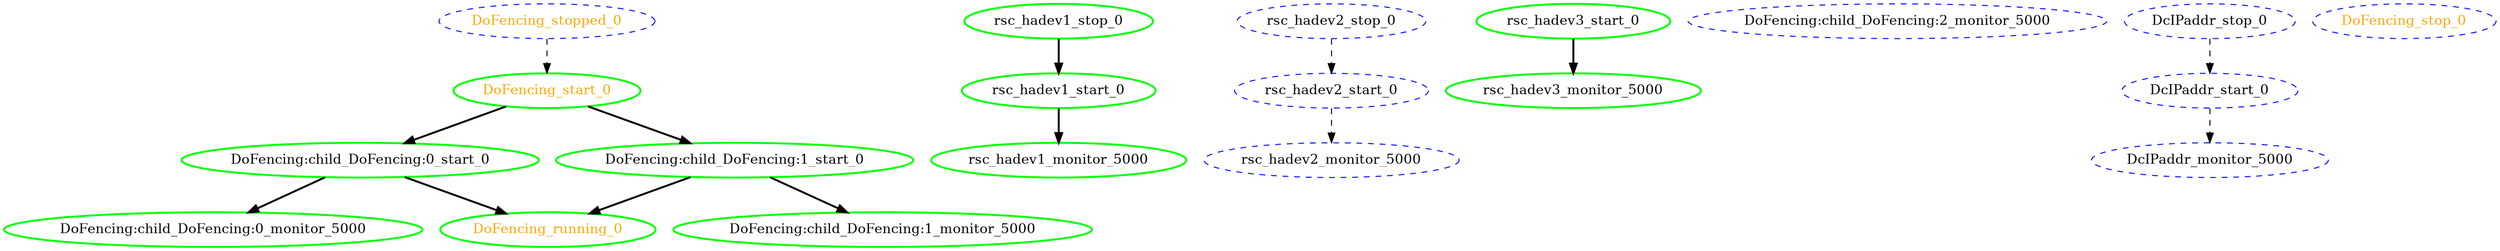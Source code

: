 digraph "g" {
	size = "30,30"
"DoFencing:child_DoFencing:0_monitor_5000" [ tooltip="hadev2" style=bold color="green" fontcolor="black" ]
"rsc_hadev1_monitor_5000" [ tooltip="hadev3" style=bold color="green" fontcolor="black" ]
"DoFencing:child_DoFencing:0_start_0" [ tooltip="hadev2" style=bold color="green" fontcolor="black" ]
"rsc_hadev2_monitor_5000" [ style="dashed" color="blue" fontcolor="black" ]
"rsc_hadev3_start_0" [ tooltip="hadev3" style=bold color="green" fontcolor="black" ]
"DoFencing:child_DoFencing:2_monitor_5000" [ style="dashed" color="blue" fontcolor="black" ]
"DcIPaddr_monitor_5000" [ style="dashed" color="blue" fontcolor="black" ]
"rsc_hadev1_start_0" [ tooltip="hadev3" style=bold color="green" fontcolor="black" ]
"rsc_hadev3_monitor_5000" [ tooltip="hadev3" style=bold color="green" fontcolor="black" ]
"DoFencing:child_DoFencing:1_monitor_5000" [ tooltip="hadev3" style=bold color="green" fontcolor="black" ]
"DcIPaddr_stop_0" [ style="dashed" color="blue" fontcolor="black" ]
"DcIPaddr_start_0" [ style="dashed" color="blue" fontcolor="black" ]
"rsc_hadev1_stop_0" [ tooltip="hadev2" style=bold color="green" fontcolor="black" ]
"rsc_hadev2_stop_0" [ style="dashed" color="blue" fontcolor="black" ]
"rsc_hadev2_start_0" [ style="dashed" color="blue" fontcolor="black" ]
"DoFencing:child_DoFencing:1_start_0" [ tooltip="hadev3" style=bold color="green" fontcolor="black" ]
"DoFencing_start_0" [ tooltip="" style=bold color="green" fontcolor="orange" ]
"DoFencing_running_0" [ tooltip="" style=bold color="green" fontcolor="orange" ]
"DoFencing_stop_0" [ style="dashed" color="blue" fontcolor="orange" ]
"DoFencing_stopped_0" [ style="dashed" color="blue" fontcolor="orange" ]
"DoFencing:child_DoFencing:0_start_0" -> "DoFencing:child_DoFencing:0_monitor_5000" [ style = bold]
"rsc_hadev1_start_0" -> "rsc_hadev1_monitor_5000" [ style = bold]
"DoFencing_start_0" -> "DoFencing:child_DoFencing:0_start_0" [ style = bold]
"rsc_hadev2_start_0" -> "rsc_hadev2_monitor_5000" [ style = dashed]
"DcIPaddr_start_0" -> "DcIPaddr_monitor_5000" [ style = dashed]
"rsc_hadev1_stop_0" -> "rsc_hadev1_start_0" [ style = bold]
"rsc_hadev3_start_0" -> "rsc_hadev3_monitor_5000" [ style = bold]
"DoFencing:child_DoFencing:1_start_0" -> "DoFencing:child_DoFencing:1_monitor_5000" [ style = bold]
"DcIPaddr_stop_0" -> "DcIPaddr_start_0" [ style = dashed]
"rsc_hadev2_stop_0" -> "rsc_hadev2_start_0" [ style = dashed]
"DoFencing_start_0" -> "DoFencing:child_DoFencing:1_start_0" [ style = bold]
"DoFencing_stopped_0" -> "DoFencing_start_0" [ style = dashed]
"DoFencing:child_DoFencing:0_start_0" -> "DoFencing_running_0" [ style = bold]
"DoFencing:child_DoFencing:1_start_0" -> "DoFencing_running_0" [ style = bold]
}

